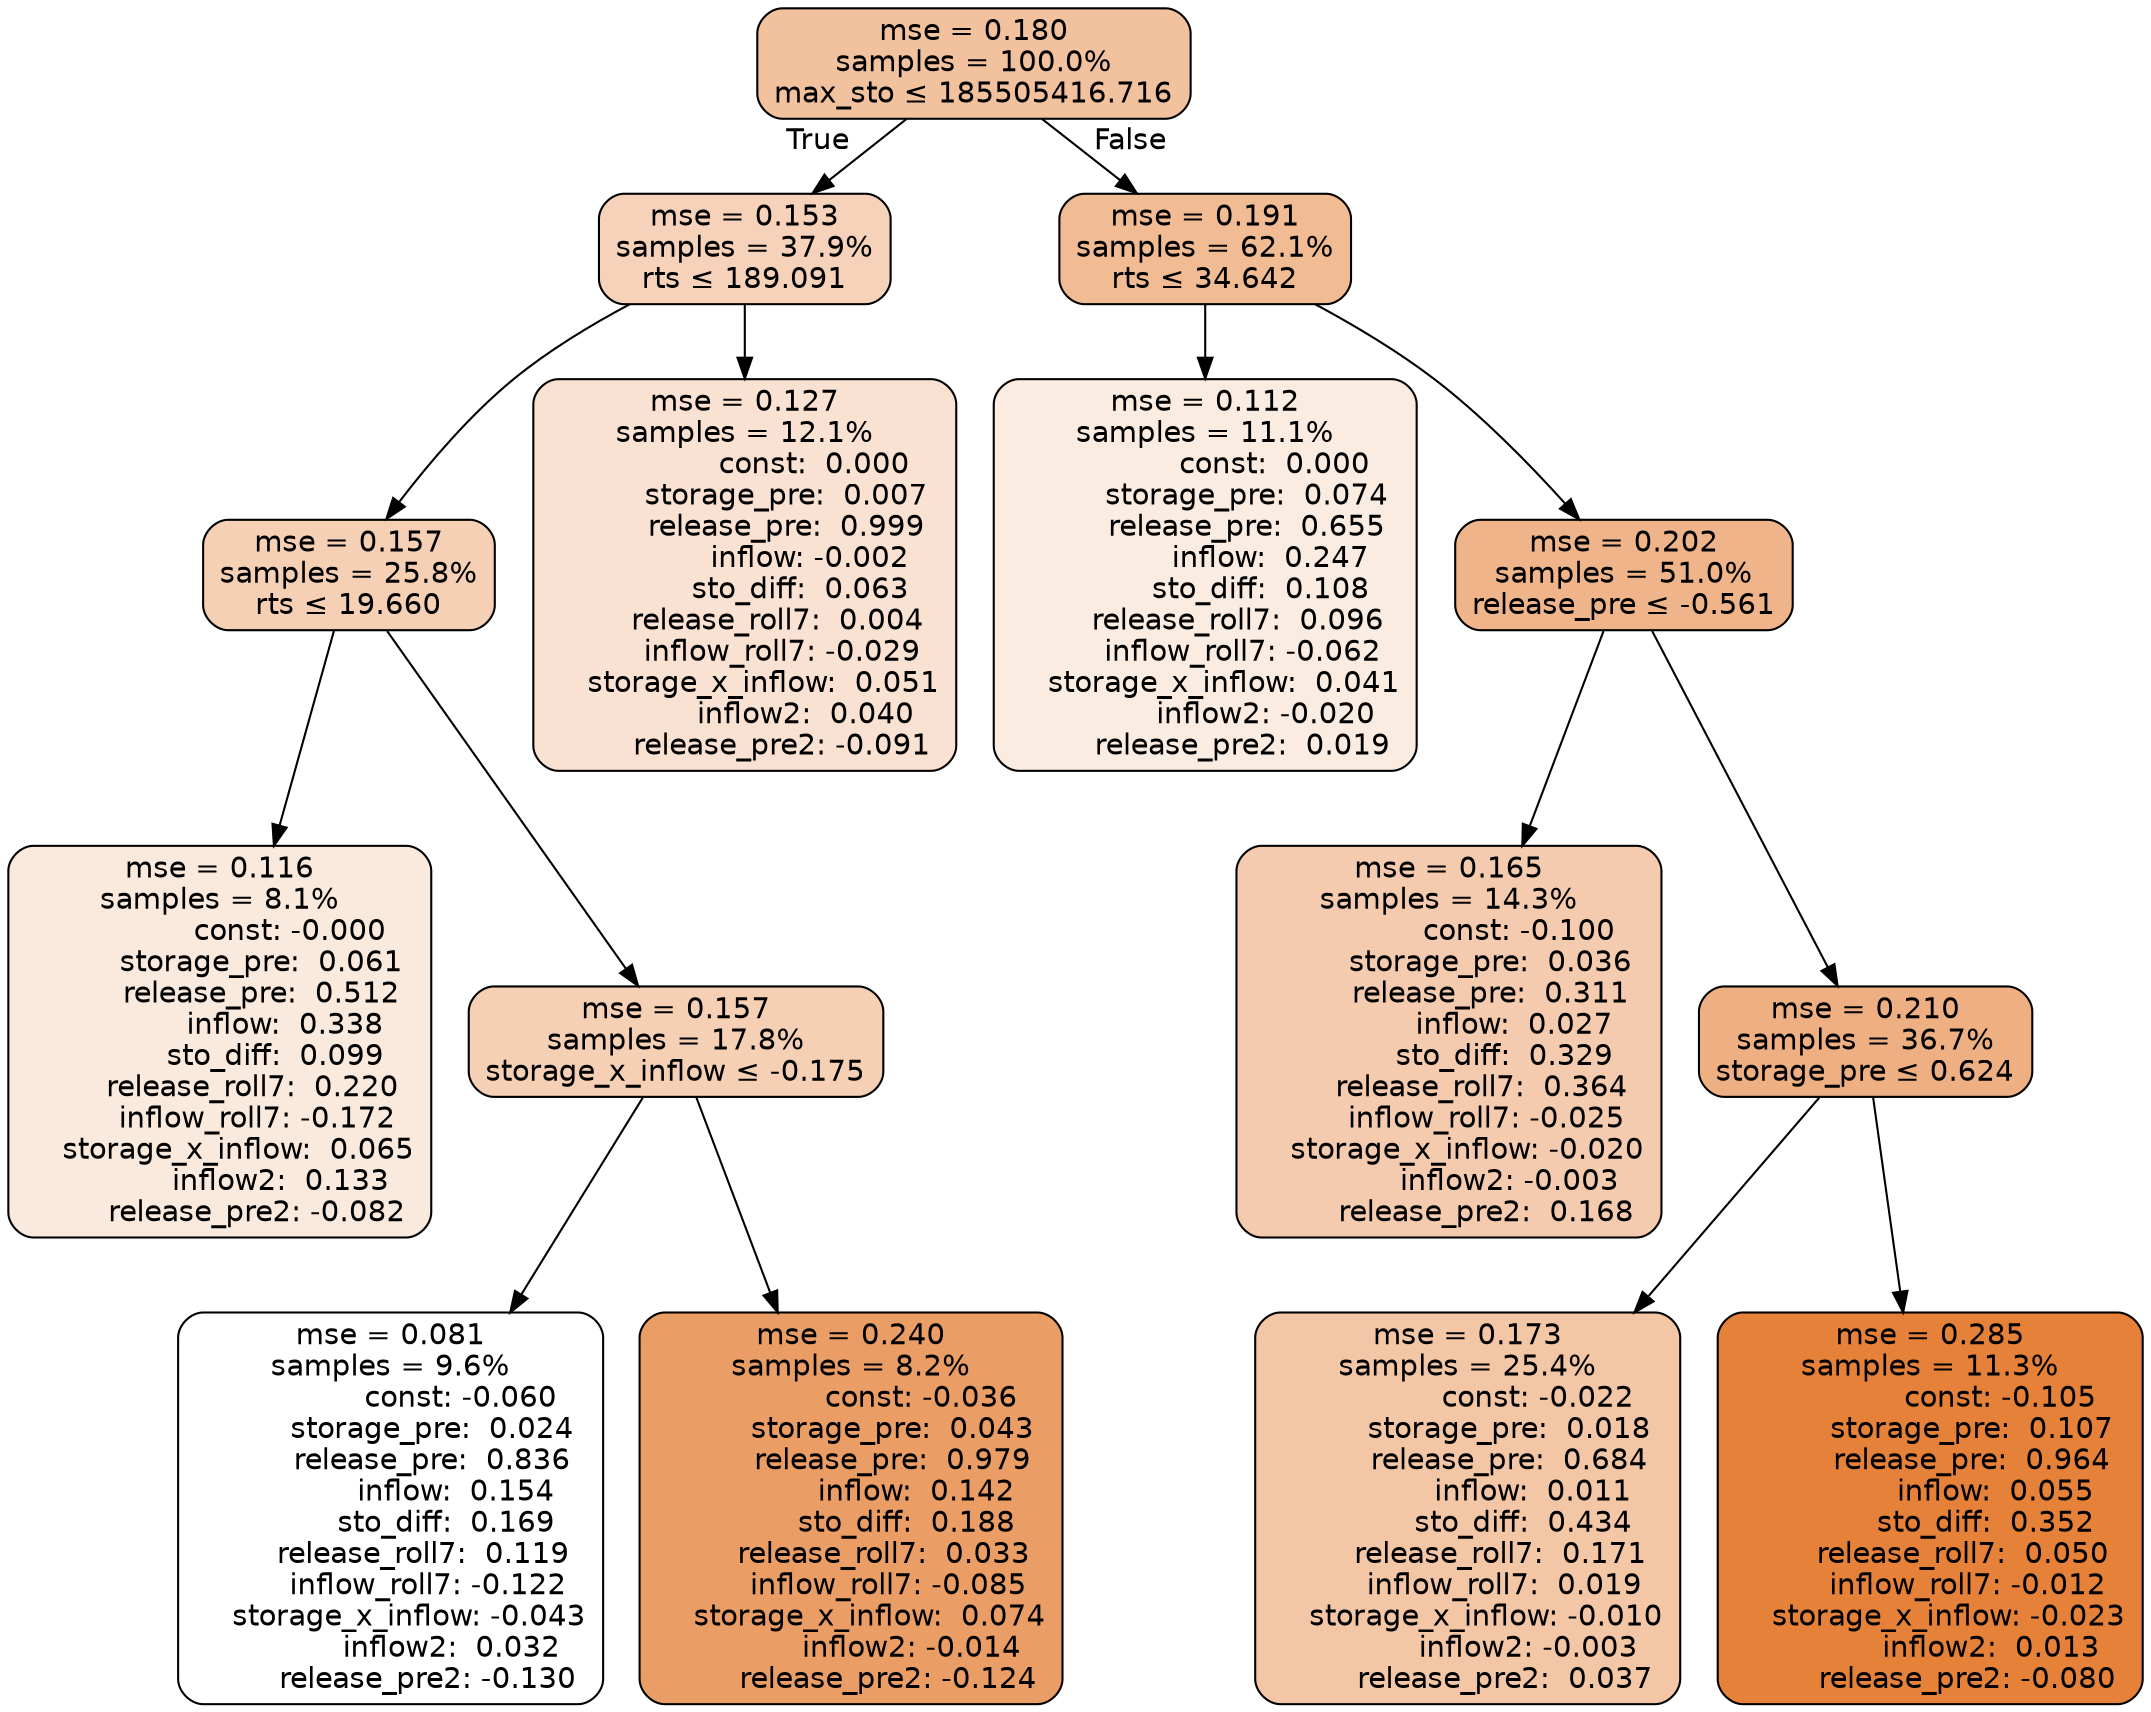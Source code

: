 digraph tree {
bgcolor="transparent"
node [shape=rectangle, style="filled, rounded", color="black", fontname=helvetica] ;
edge [fontname=helvetica] ;
	"0" [label="mse = 0.180
samples = 100.0%
max_sto &le; 185505416.716", fillcolor="#f2c29f"]
	"1" [label="mse = 0.153
samples = 37.9%
rts &le; 189.091", fillcolor="#f5d2b9"]
	"2" [label="mse = 0.157
samples = 25.8%
rts &le; 19.660", fillcolor="#f5d0b5"]
	"3" [label="mse = 0.116
samples = 8.1%
               const: -0.000
         storage_pre:  0.061
         release_pre:  0.512
              inflow:  0.338
            sto_diff:  0.099
       release_roll7:  0.220
        inflow_roll7: -0.172
    storage_x_inflow:  0.065
             inflow2:  0.133
        release_pre2: -0.082", fillcolor="#fae9dd"]
	"4" [label="mse = 0.157
samples = 17.8%
storage_x_inflow &le; -0.175", fillcolor="#f5d0b5"]
	"5" [label="mse = 0.081
samples = 9.6%
               const: -0.060
         storage_pre:  0.024
         release_pre:  0.836
              inflow:  0.154
            sto_diff:  0.169
       release_roll7:  0.119
        inflow_roll7: -0.122
    storage_x_inflow: -0.043
             inflow2:  0.032
        release_pre2: -0.130", fillcolor="#ffffff"]
	"6" [label="mse = 0.240
samples = 8.2%
               const: -0.036
         storage_pre:  0.043
         release_pre:  0.979
              inflow:  0.142
            sto_diff:  0.188
       release_roll7:  0.033
        inflow_roll7: -0.085
    storage_x_inflow:  0.074
             inflow2: -0.014
        release_pre2: -0.124", fillcolor="#ea9d65"]
	"7" [label="mse = 0.127
samples = 12.1%
               const:  0.000
         storage_pre:  0.007
         release_pre:  0.999
              inflow: -0.002
            sto_diff:  0.063
       release_roll7:  0.004
        inflow_roll7: -0.029
    storage_x_inflow:  0.051
             inflow2:  0.040
        release_pre2: -0.091", fillcolor="#f9e2d2"]
	"8" [label="mse = 0.191
samples = 62.1%
rts &le; 34.642", fillcolor="#f1bb94"]
	"9" [label="mse = 0.112
samples = 11.1%
               const:  0.000
         storage_pre:  0.074
         release_pre:  0.655
              inflow:  0.247
            sto_diff:  0.108
       release_roll7:  0.096
        inflow_roll7: -0.062
    storage_x_inflow:  0.041
             inflow2: -0.020
        release_pre2:  0.019", fillcolor="#fbece1"]
	"10" [label="mse = 0.202
samples = 51.0%
release_pre &le; -0.561", fillcolor="#efb48a"]
	"11" [label="mse = 0.165
samples = 14.3%
               const: -0.100
         storage_pre:  0.036
         release_pre:  0.311
              inflow:  0.027
            sto_diff:  0.329
       release_roll7:  0.364
        inflow_roll7: -0.025
    storage_x_inflow: -0.020
             inflow2: -0.003
        release_pre2:  0.168", fillcolor="#f4cbae"]
	"12" [label="mse = 0.210
samples = 36.7%
storage_pre &le; 0.624", fillcolor="#eeaf82"]
	"13" [label="mse = 0.173
samples = 25.4%
               const: -0.022
         storage_pre:  0.018
         release_pre:  0.684
              inflow:  0.011
            sto_diff:  0.434
       release_roll7:  0.171
        inflow_roll7:  0.019
    storage_x_inflow: -0.010
             inflow2: -0.003
        release_pre2:  0.037", fillcolor="#f3c6a6"]
	"14" [label="mse = 0.285
samples = 11.3%
               const: -0.105
         storage_pre:  0.107
         release_pre:  0.964
              inflow:  0.055
            sto_diff:  0.352
       release_roll7:  0.050
        inflow_roll7: -0.012
    storage_x_inflow: -0.023
             inflow2:  0.013
        release_pre2: -0.080", fillcolor="#e58139"]

	"0" -> "1" [labeldistance=2.5, labelangle=45, headlabel="True"]
	"1" -> "2"
	"2" -> "3"
	"2" -> "4"
	"4" -> "5"
	"4" -> "6"
	"1" -> "7"
	"0" -> "8" [labeldistance=2.5, labelangle=-45, headlabel="False"]
	"8" -> "9"
	"8" -> "10"
	"10" -> "11"
	"10" -> "12"
	"12" -> "13"
	"12" -> "14"
}
